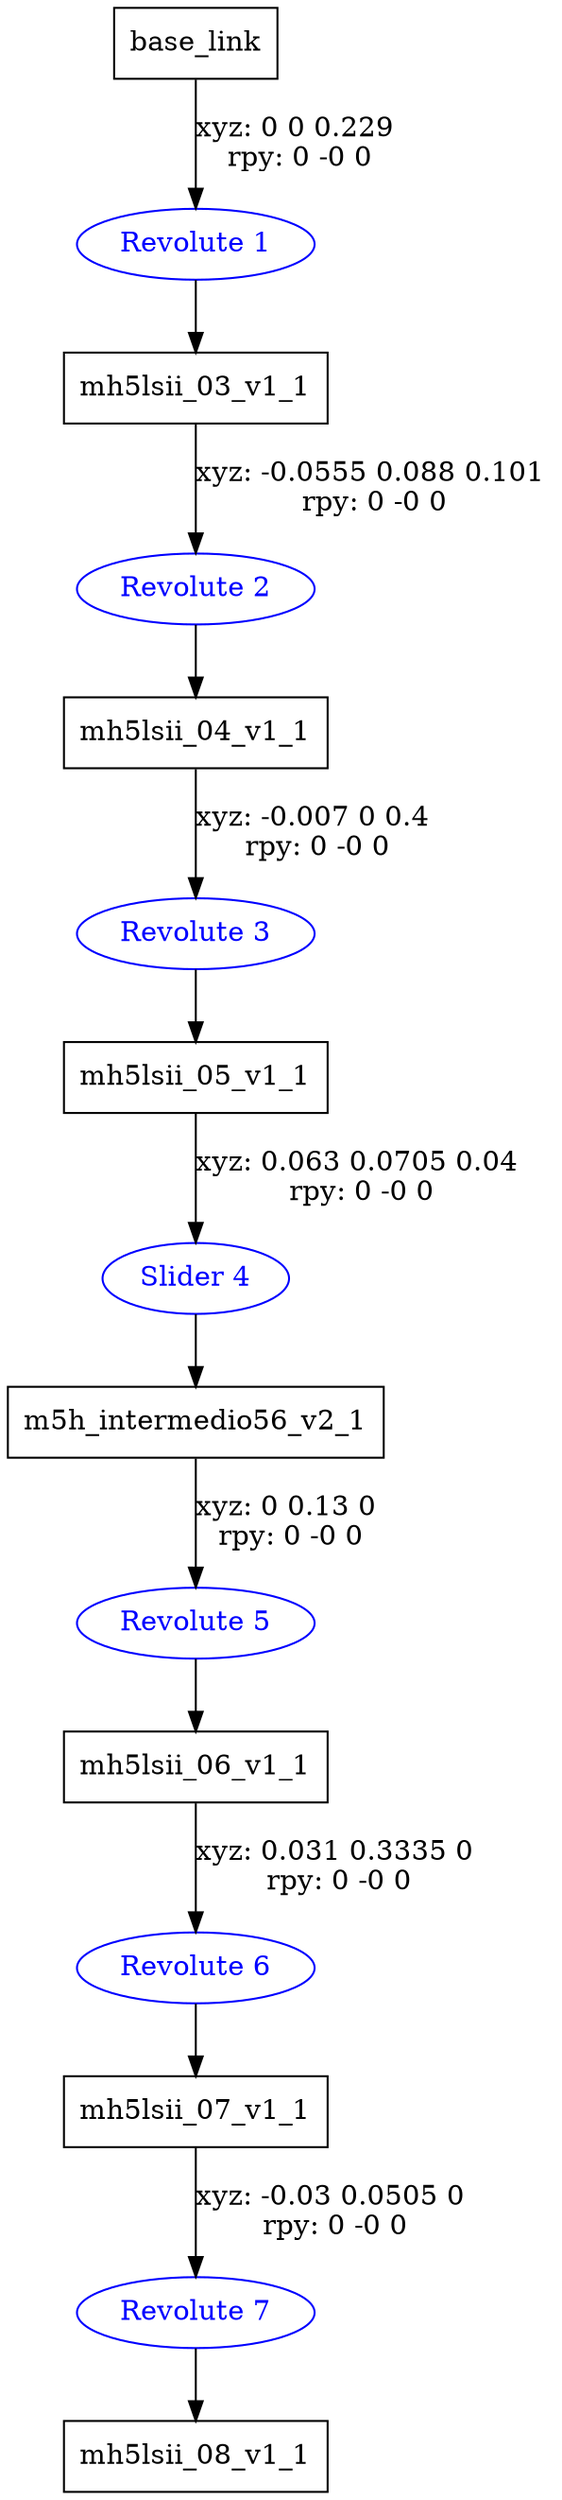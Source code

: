 digraph G {
node [shape=box];
"base_link" [label="base_link"];
"mh5lsii_03_v1_1" [label="mh5lsii_03_v1_1"];
"mh5lsii_04_v1_1" [label="mh5lsii_04_v1_1"];
"mh5lsii_05_v1_1" [label="mh5lsii_05_v1_1"];
"m5h_intermedio56_v2_1" [label="m5h_intermedio56_v2_1"];
"mh5lsii_06_v1_1" [label="mh5lsii_06_v1_1"];
"mh5lsii_07_v1_1" [label="mh5lsii_07_v1_1"];
"mh5lsii_08_v1_1" [label="mh5lsii_08_v1_1"];
node [shape=ellipse, color=blue, fontcolor=blue];
"base_link" -> "Revolute 1" [label="xyz: 0 0 0.229 \nrpy: 0 -0 0"]
"Revolute 1" -> "mh5lsii_03_v1_1"
"mh5lsii_03_v1_1" -> "Revolute 2" [label="xyz: -0.0555 0.088 0.101 \nrpy: 0 -0 0"]
"Revolute 2" -> "mh5lsii_04_v1_1"
"mh5lsii_04_v1_1" -> "Revolute 3" [label="xyz: -0.007 0 0.4 \nrpy: 0 -0 0"]
"Revolute 3" -> "mh5lsii_05_v1_1"
"mh5lsii_05_v1_1" -> "Slider 4" [label="xyz: 0.063 0.0705 0.04 \nrpy: 0 -0 0"]
"Slider 4" -> "m5h_intermedio56_v2_1"
"m5h_intermedio56_v2_1" -> "Revolute 5" [label="xyz: 0 0.13 0 \nrpy: 0 -0 0"]
"Revolute 5" -> "mh5lsii_06_v1_1"
"mh5lsii_06_v1_1" -> "Revolute 6" [label="xyz: 0.031 0.3335 0 \nrpy: 0 -0 0"]
"Revolute 6" -> "mh5lsii_07_v1_1"
"mh5lsii_07_v1_1" -> "Revolute 7" [label="xyz: -0.03 0.0505 0 \nrpy: 0 -0 0"]
"Revolute 7" -> "mh5lsii_08_v1_1"
}
